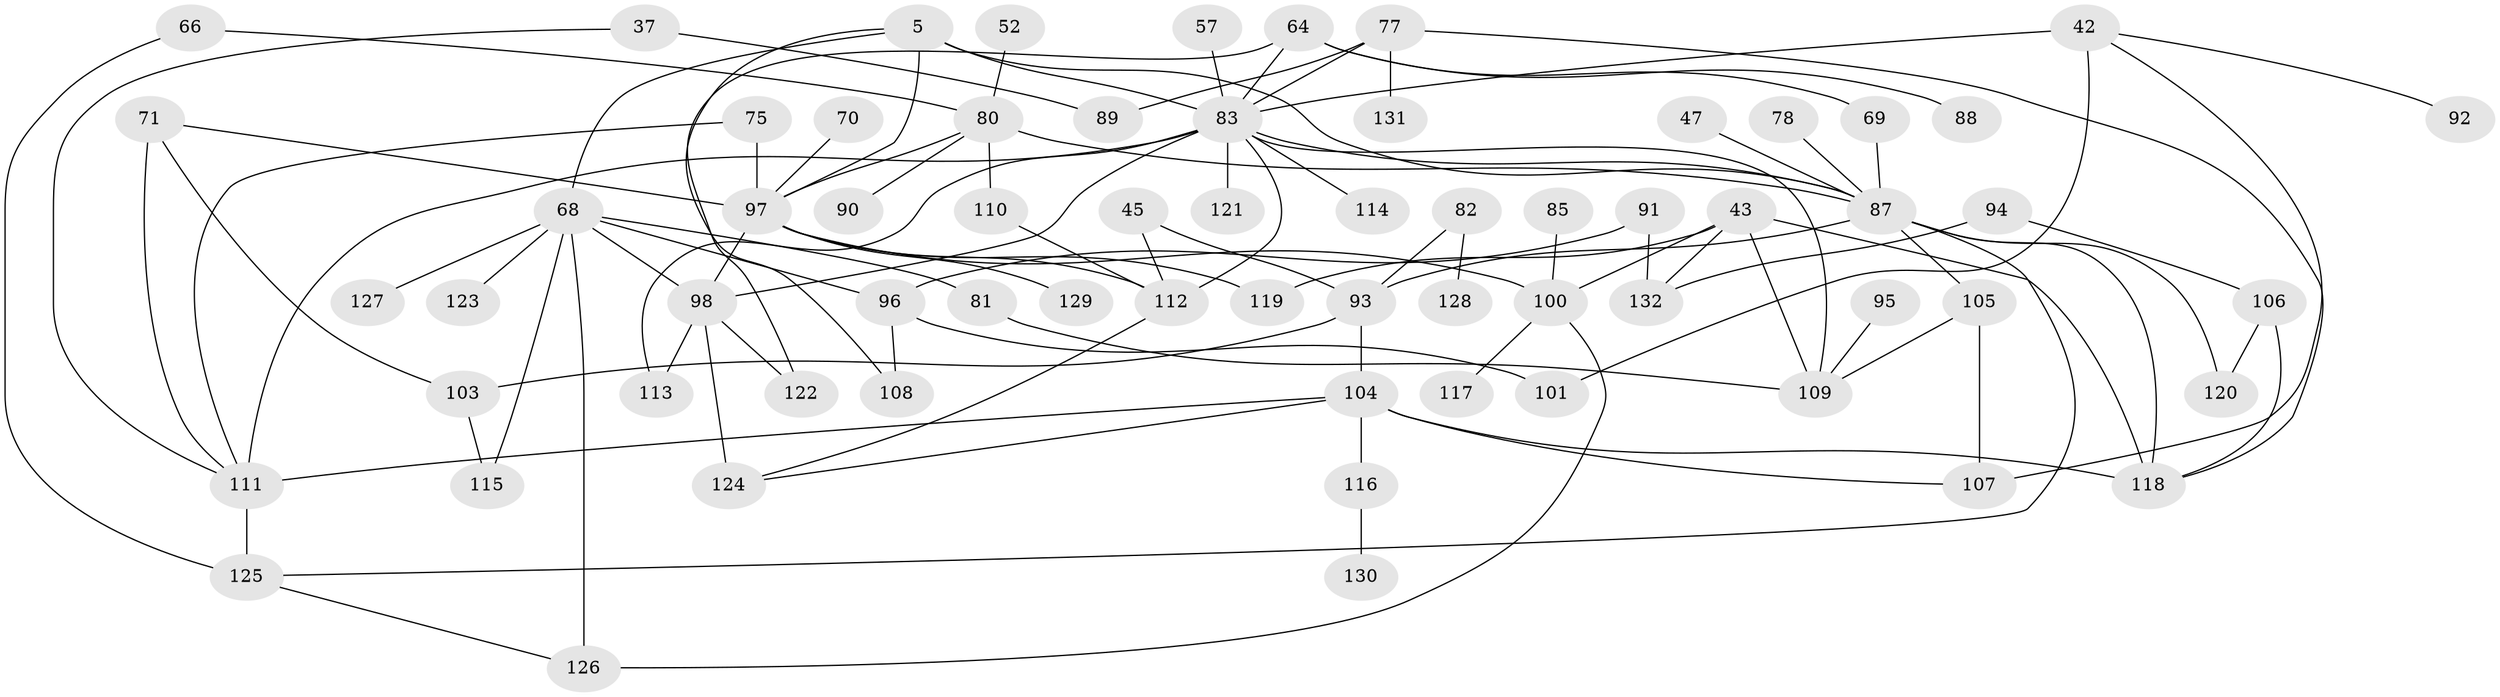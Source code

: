 // original degree distribution, {5: 0.06060606060606061, 4: 0.13636363636363635, 6: 0.06818181818181818, 3: 0.22727272727272727, 2: 0.3106060606060606, 8: 0.015151515151515152, 1: 0.18181818181818182}
// Generated by graph-tools (version 1.1) at 2025/42/03/09/25 04:42:27]
// undirected, 66 vertices, 101 edges
graph export_dot {
graph [start="1"]
  node [color=gray90,style=filled];
  5 [super="+3"];
  37;
  42 [super="+38"];
  43;
  45;
  47;
  52;
  57;
  64;
  66;
  68 [super="+67"];
  69;
  70;
  71 [super="+63+65"];
  75;
  77 [super="+46+36+23+51+62"];
  78;
  80 [super="+1+14"];
  81;
  82;
  83 [super="+22+79+12"];
  85;
  87 [super="+15+20+35"];
  88;
  89;
  90;
  91;
  92;
  93 [super="+9+33"];
  94;
  95;
  96;
  97 [super="+8+2+10"];
  98 [super="+49+74"];
  100 [super="+84+60"];
  101;
  103 [super="+30"];
  104 [super="+16"];
  105;
  106 [super="+50"];
  107;
  108;
  109 [super="+86"];
  110 [super="+72"];
  111 [super="+32+44"];
  112 [super="+40"];
  113;
  114;
  115;
  116;
  117;
  118 [super="+99"];
  119;
  120;
  121;
  122;
  123;
  124 [super="+102+76"];
  125 [super="+28"];
  126;
  127;
  128;
  129;
  130;
  131;
  132 [super="+55"];
  5 -- 68 [weight=2];
  5 -- 108;
  5 -- 97;
  5 -- 87 [weight=2];
  5 -- 83 [weight=2];
  37 -- 89;
  37 -- 111;
  42 -- 92;
  42 -- 101;
  42 -- 107;
  42 -- 83 [weight=2];
  43 -- 109;
  43 -- 132 [weight=2];
  43 -- 119;
  43 -- 100;
  43 -- 118;
  45 -- 112;
  45 -- 93;
  47 -- 87;
  52 -- 80;
  57 -- 83;
  64 -- 88;
  64 -- 122;
  64 -- 69;
  64 -- 83;
  66 -- 80;
  66 -- 125;
  68 -- 81;
  68 -- 127;
  68 -- 96;
  68 -- 98;
  68 -- 115;
  68 -- 123;
  68 -- 126;
  69 -- 87;
  70 -- 97;
  71 -- 103;
  71 -- 111;
  71 -- 97;
  75 -- 111;
  75 -- 97;
  77 -- 131;
  77 -- 89;
  77 -- 83;
  77 -- 118;
  78 -- 87;
  80 -- 97 [weight=2];
  80 -- 90;
  80 -- 87;
  80 -- 110;
  81 -- 109;
  82 -- 128;
  82 -- 93;
  83 -- 111 [weight=5];
  83 -- 98;
  83 -- 112;
  83 -- 114;
  83 -- 87 [weight=3];
  83 -- 113;
  83 -- 121;
  83 -- 109;
  85 -- 100;
  87 -- 120;
  87 -- 105;
  87 -- 93 [weight=2];
  87 -- 125;
  87 -- 118;
  91 -- 96;
  91 -- 132 [weight=2];
  93 -- 104 [weight=2];
  93 -- 103;
  94 -- 132;
  94 -- 106;
  95 -- 109;
  96 -- 101;
  96 -- 108;
  97 -- 129;
  97 -- 112 [weight=2];
  97 -- 119;
  97 -- 98 [weight=2];
  97 -- 100;
  98 -- 113;
  98 -- 124 [weight=5];
  98 -- 122;
  100 -- 117;
  100 -- 126;
  103 -- 115;
  104 -- 116;
  104 -- 118;
  104 -- 107;
  104 -- 111;
  104 -- 124;
  105 -- 109;
  105 -- 107;
  106 -- 120;
  106 -- 118;
  110 -- 112;
  111 -- 125 [weight=2];
  112 -- 124;
  116 -- 130;
  125 -- 126;
}
